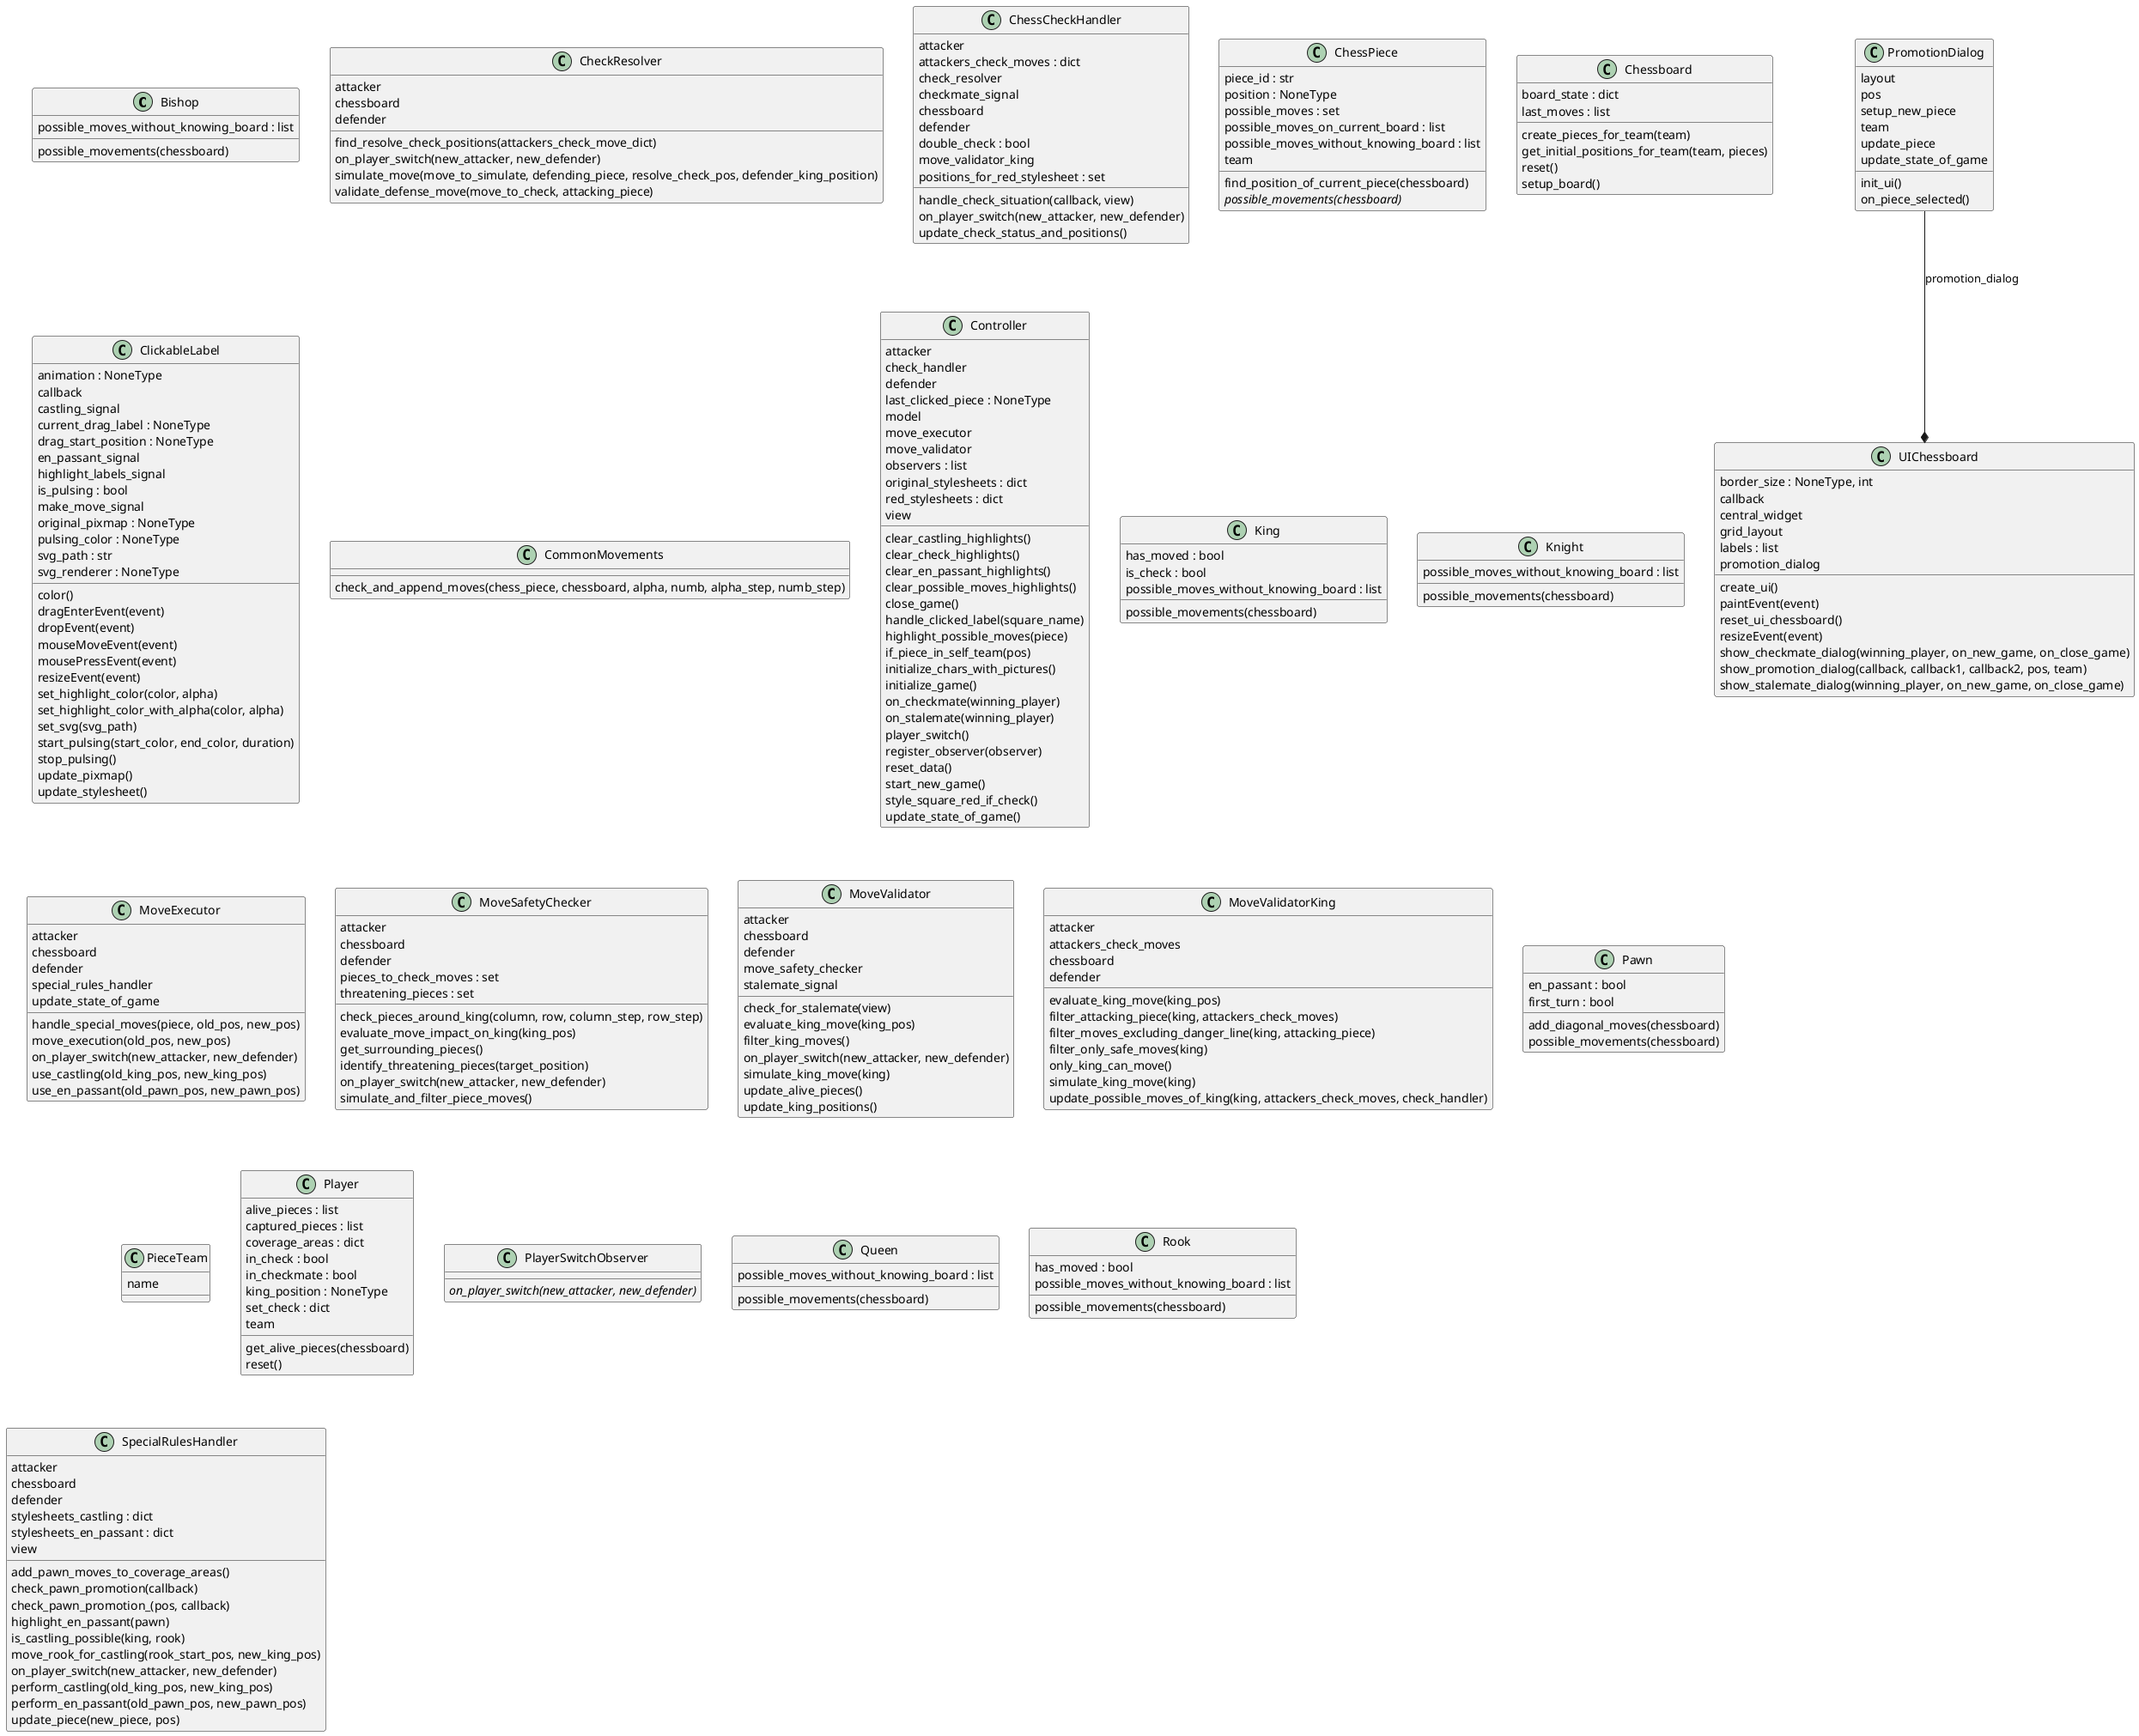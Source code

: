 @startuml classes_MyProject
set namespaceSeparator none
class "Bishop" as ChessProject.src.model.chesspiece_types.bishop.Bishop {
  possible_moves_without_knowing_board : list
  possible_movements(chessboard)
}
class "CheckResolver" as ChessProject.src.controller.check_management.check_resolver.CheckResolver {
  attacker
  chessboard
  defender
  find_resolve_check_positions(attackers_check_move_dict)
  on_player_switch(new_attacker, new_defender)
  simulate_move(move_to_simulate, defending_piece, resolve_check_pos, defender_king_position)
  validate_defense_move(move_to_check, attacking_piece)
}
class "ChessCheckHandler" as ChessProject.src.controller.check_management.check_handler.ChessCheckHandler {
  attacker
  attackers_check_moves : dict
  check_resolver
  checkmate_signal
  chessboard
  defender
  double_check : bool
  move_validator_king
  positions_for_red_stylesheet : set
  handle_check_situation(callback, view)
  on_player_switch(new_attacker, new_defender)
  update_check_status_and_positions()
}
class "ChessPiece" as ChessProject.src.model.baseplayer.chesspiece.ChessPiece {
  piece_id : str
  position : NoneType
  possible_moves : set
  possible_moves_on_current_board : list
  possible_moves_without_knowing_board : list
  team
  find_position_of_current_piece(chessboard)
  {abstract}possible_movements(chessboard)
}
class "Chessboard" as ChessProject.src.model.chessboard.Chessboard {
  board_state : dict
  last_moves : list
  create_pieces_for_team(team)
  get_initial_positions_for_team(team, pieces)
  reset()
  setup_board()
}
class "ClickableLabel" as ChessProject.src.view.clickable_label.ClickableLabel {
  animation : NoneType
  callback
  castling_signal
  current_drag_label : NoneType
  drag_start_position : NoneType
  en_passant_signal
  highlight_labels_signal
  is_pulsing : bool
  make_move_signal
  original_pixmap : NoneType
  pulsing_color : NoneType
  svg_path : str
  svg_renderer : NoneType
  color()
  dragEnterEvent(event)
  dropEvent(event)
  mouseMoveEvent(event)
  mousePressEvent(event)
  resizeEvent(event)
  set_highlight_color(color, alpha)
  set_highlight_color_with_alpha(color, alpha)
  set_svg(svg_path)
  start_pulsing(start_color, end_color, duration)
  stop_pulsing()
  update_pixmap()
  update_stylesheet()
}
class "CommonMovements" as ChessProject.src.utils.helpers.CommonMovements {
  check_and_append_moves(chess_piece, chessboard, alpha, numb, alpha_step, numb_step)
}
class "Controller" as ChessProject.src.controller.controller.Controller {
  attacker
  check_handler
  defender
  last_clicked_piece : NoneType
  model
  move_executor
  move_validator
  observers : list
  original_stylesheets : dict
  red_stylesheets : dict
  view
  clear_castling_highlights()
  clear_check_highlights()
  clear_en_passant_highlights()
  clear_possible_moves_highlights()
  close_game()
  handle_clicked_label(square_name)
  highlight_possible_moves(piece)
  if_piece_in_self_team(pos)
  initialize_chars_with_pictures()
  initialize_game()
  on_checkmate(winning_player)
  on_stalemate(winning_player)
  player_switch()
  register_observer(observer)
  reset_data()
  start_new_game()
  style_square_red_if_check()
  update_state_of_game()
}
class "King" as ChessProject.src.model.chesspiece_types.king.King {
  has_moved : bool
  is_check : bool
  possible_moves_without_knowing_board : list
  possible_movements(chessboard)
}
class "Knight" as ChessProject.src.model.chesspiece_types.knight.Knight {
  possible_moves_without_knowing_board : list
  possible_movements(chessboard)
}
class "MoveExecutor" as ChessProject.src.controller.move_execution.move_executor.MoveExecutor {
  attacker
  chessboard
  defender
  special_rules_handler
  update_state_of_game
  handle_special_moves(piece, old_pos, new_pos)
  move_execution(old_pos, new_pos)
  on_player_switch(new_attacker, new_defender)
  use_castling(old_king_pos, new_king_pos)
  use_en_passant(old_pawn_pos, new_pawn_pos)
}
class "MoveSafetyChecker" as ChessProject.src.controller.move_validation.move_safety_checker.MoveSafetyChecker {
  attacker
  chessboard
  defender
  pieces_to_check_moves : set
  threatening_pieces : set
  check_pieces_around_king(column, row, column_step, row_step)
  evaluate_move_impact_on_king(king_pos)
  get_surrounding_pieces()
  identify_threatening_pieces(target_position)
  on_player_switch(new_attacker, new_defender)
  simulate_and_filter_piece_moves()
}
class "MoveValidator" as ChessProject.src.controller.move_validation.move_validator.MoveValidator {
  attacker
  chessboard
  defender
  move_safety_checker
  stalemate_signal
  check_for_stalemate(view)
  evaluate_king_move(king_pos)
  filter_king_moves()
  on_player_switch(new_attacker, new_defender)
  simulate_king_move(king)
  update_alive_pieces()
  update_king_positions()
}
class "MoveValidatorKing" as ChessProject.src.controller.check_management.move_validator_king_in_check.MoveValidatorKing {
  attacker
  attackers_check_moves
  chessboard
  defender
  evaluate_king_move(king_pos)
  filter_attacking_piece(king, attackers_check_moves)
  filter_moves_excluding_danger_line(king, attacking_piece)
  filter_only_safe_moves(king)
  only_king_can_move()
  simulate_king_move(king)
  update_possible_moves_of_king(king, attackers_check_moves, check_handler)
}
class "Pawn" as ChessProject.src.model.chesspiece_types.pawn.Pawn {
  en_passant : bool
  first_turn : bool
  add_diagonal_moves(chessboard)
  possible_movements(chessboard)
}
class "PieceTeam" as ChessProject.src.utils.helpers.PieceTeam {
  name
}
class "Player" as ChessProject.src.model.baseplayer.player.Player {
  alive_pieces : list
  captured_pieces : list
  coverage_areas : dict
  in_check : bool
  in_checkmate : bool
  king_position : NoneType
  set_check : dict
  team
  get_alive_pieces(chessboard)
  reset()
}
class "PlayerSwitchObserver" as ChessProject.src.utils.helpers.PlayerSwitchObserver {
  {abstract}on_player_switch(new_attacker, new_defender)
}
class "PromotionDialog" as ChessProject.src.view.chessboard.PromotionDialog {
  layout
  pos
  setup_new_piece
  team
  update_piece
  update_state_of_game
  init_ui()
  on_piece_selected()
}
class "Queen" as ChessProject.src.model.chesspiece_types.queen.Queen {
  possible_moves_without_knowing_board : list
  possible_movements(chessboard)
}
class "Rook" as ChessProject.src.model.chesspiece_types.rook.Rook {
  has_moved : bool
  possible_moves_without_knowing_board : list
  possible_movements(chessboard)
}
class "SpecialRulesHandler" as ChessProject.src.controller.move_execution.special_rules_handler.SpecialRulesHandler {
  attacker
  chessboard
  defender
  stylesheets_castling : dict
  stylesheets_en_passant : dict
  view
  add_pawn_moves_to_coverage_areas()
  check_pawn_promotion(callback)
  check_pawn_promotion_(pos, callback)
  highlight_en_passant(pawn)
  is_castling_possible(king, rook)
  move_rook_for_castling(rook_start_pos, new_king_pos)
  on_player_switch(new_attacker, new_defender)
  perform_castling(old_king_pos, new_king_pos)
  perform_en_passant(old_pawn_pos, new_pawn_pos)
  update_piece(new_piece, pos)
}
class "UIChessboard" as ChessProject.src.view.chessboard.UIChessboard {
  border_size : NoneType, int
  callback
  central_widget
  grid_layout
  labels : list
  promotion_dialog
  create_ui()
  paintEvent(event)
  reset_ui_chessboard()
  resizeEvent(event)
  show_checkmate_dialog(winning_player, on_new_game, on_close_game)
  show_promotion_dialog(callback, callback1, callback2, pos, team)
  show_stalemate_dialog(winning_player, on_new_game, on_close_game)
}
ChessProject.src.view.chessboard.PromotionDialog --* ChessProject.src.view.chessboard.UIChessboard : promotion_dialog
@enduml
